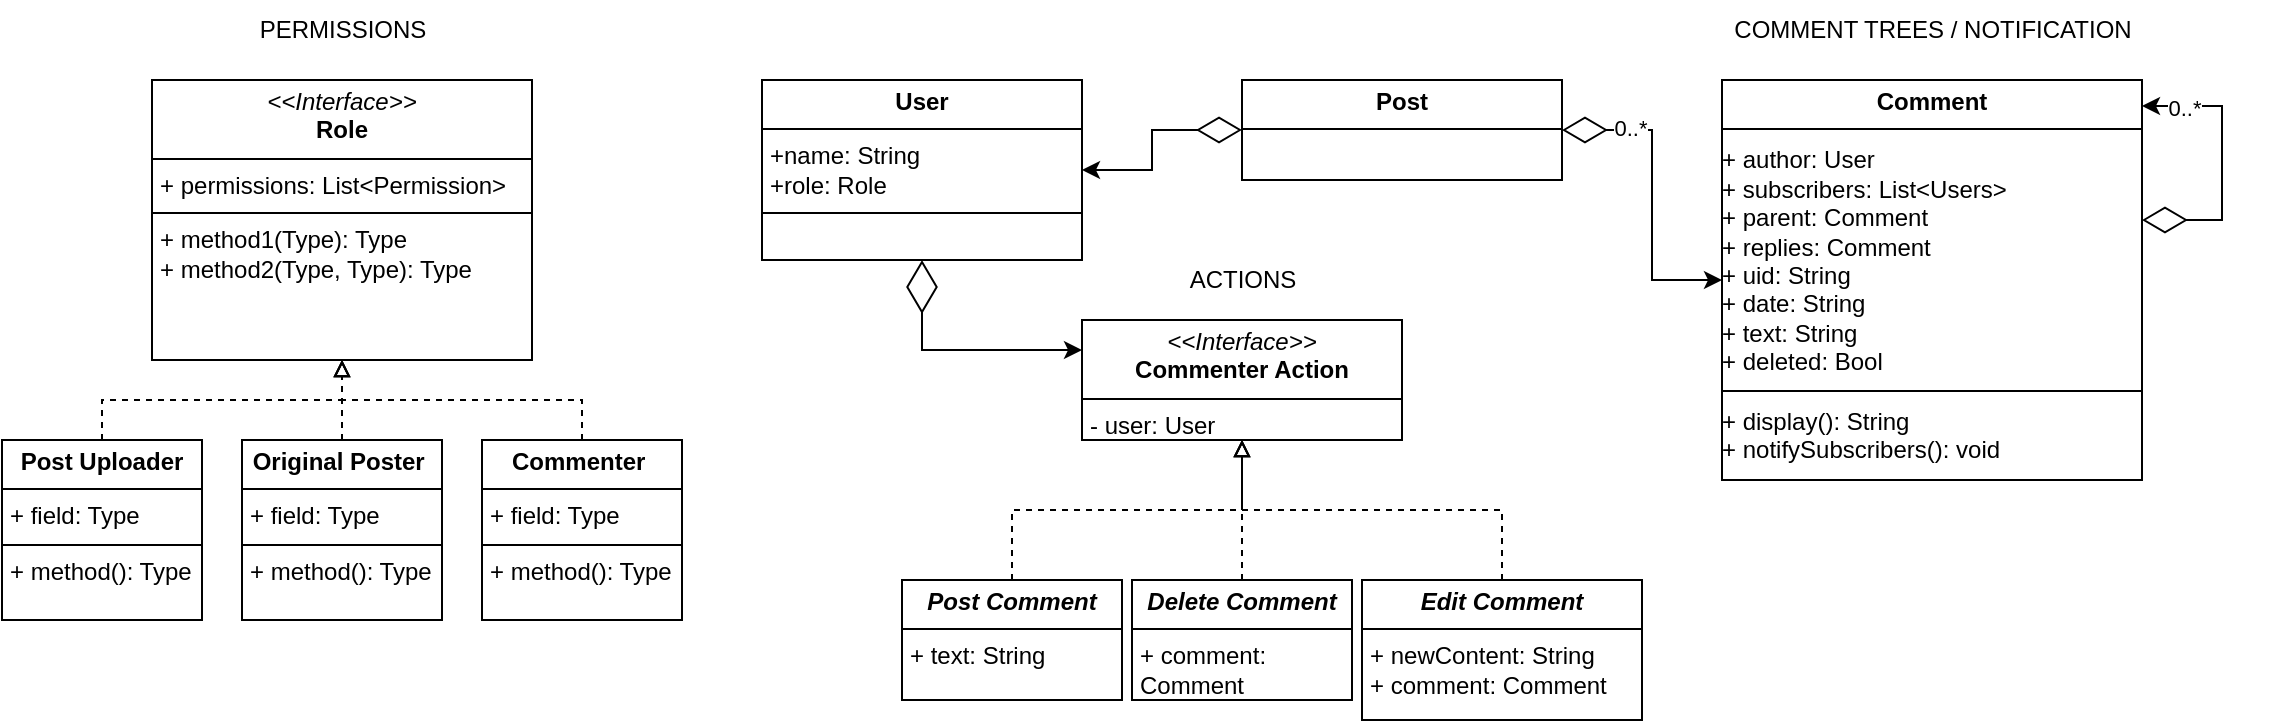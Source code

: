 <mxfile version="24.8.6">
  <diagram name="Page-1" id="dYeS0N-J2XbGxKYjIUa5">
    <mxGraphModel dx="2489" dy="896" grid="1" gridSize="10" guides="1" tooltips="1" connect="1" arrows="1" fold="1" page="1" pageScale="1" pageWidth="850" pageHeight="1100" math="0" shadow="0">
      <root>
        <mxCell id="0" />
        <mxCell id="1" parent="0" />
        <mxCell id="IfjuIOWjXW62O33DEMEJ-1" value="&lt;p style=&quot;margin:0px;margin-top:4px;text-align:center;&quot;&gt;&lt;b&gt;Comment&lt;/b&gt;&lt;/p&gt;&lt;hr style=&quot;border-style:solid;&quot; size=&quot;1&quot;&gt;&lt;div style=&quot;height:2px;&quot;&gt;&lt;/div&gt;&lt;div&gt;+ author: User&lt;br&gt;&lt;/div&gt;&lt;div&gt;+ subscribers: List&amp;lt;Users&amp;gt;&lt;/div&gt;&lt;div&gt;+ parent: Comment&lt;/div&gt;&lt;div&gt;+ replies: Comment&lt;/div&gt;&lt;div&gt;+ uid: String&lt;br&gt;&lt;/div&gt;&lt;div&gt;+ date: String&lt;br&gt;&lt;/div&gt;&lt;div&gt;+ text: String&lt;/div&gt;&lt;div&gt;+ deleted: Bool&lt;/div&gt;&lt;hr style=&quot;border-style:solid;&quot; size=&quot;1&quot;&gt;&lt;div style=&quot;height:2px;&quot;&gt;&lt;br&gt;&lt;/div&gt;&lt;div style=&quot;height:2px;&quot;&gt;+ display(): String&lt;br&gt;+ notifySubscribers(): void&lt;/div&gt;&lt;div style=&quot;height:2px;&quot;&gt;&lt;br&gt;&lt;/div&gt;" style="verticalAlign=top;align=left;overflow=fill;html=1;whiteSpace=wrap;" parent="1" vertex="1">
          <mxGeometry x="520" y="120" width="210" height="200" as="geometry" />
        </mxCell>
        <mxCell id="sb-2HTpANfwCJl85uCGh-1" style="edgeStyle=orthogonalEdgeStyle;rounded=0;orthogonalLoop=1;jettySize=auto;html=1;entryX=0;entryY=0.25;entryDx=0;entryDy=0;exitX=0.5;exitY=1;exitDx=0;exitDy=0;startArrow=diamondThin;startFill=0;startSize=24;" parent="1" source="IfjuIOWjXW62O33DEMEJ-4" target="IfjuIOWjXW62O33DEMEJ-6" edge="1">
          <mxGeometry relative="1" as="geometry" />
        </mxCell>
        <mxCell id="IfjuIOWjXW62O33DEMEJ-4" value="&lt;p style=&quot;margin:0px;margin-top:4px;text-align:center;&quot;&gt;&lt;b&gt;User&lt;/b&gt;&lt;/p&gt;&lt;hr style=&quot;border-style:solid;&quot; size=&quot;1&quot;&gt;&lt;p style=&quot;margin:0px;margin-left:4px;&quot;&gt;+name: String&lt;/p&gt;&lt;p style=&quot;margin:0px;margin-left:4px;&quot;&gt;+role: Role&lt;br&gt;&lt;/p&gt;&lt;hr style=&quot;border-style:solid;&quot; size=&quot;1&quot;&gt;&lt;p style=&quot;margin:0px;margin-left:4px;&quot;&gt;&lt;br&gt;&lt;/p&gt;" style="verticalAlign=top;align=left;overflow=fill;html=1;whiteSpace=wrap;" parent="1" vertex="1">
          <mxGeometry x="40" y="120" width="160" height="90" as="geometry" />
        </mxCell>
        <mxCell id="IfjuIOWjXW62O33DEMEJ-6" value="&lt;p style=&quot;margin:0px;margin-top:4px;text-align:center;&quot;&gt;&lt;i&gt;&amp;lt;&amp;lt;Interface&amp;gt;&amp;gt;&lt;/i&gt;&lt;br&gt;&lt;b&gt;Commenter Action&lt;/b&gt;&lt;br&gt;&lt;/p&gt;&lt;hr size=&quot;1&quot; style=&quot;border-style:solid;&quot;&gt;&lt;p style=&quot;margin:0px;margin-left:4px;&quot;&gt;- user: User&lt;/p&gt;" style="verticalAlign=top;align=left;overflow=fill;html=1;whiteSpace=wrap;" parent="1" vertex="1">
          <mxGeometry x="200" y="240" width="160" height="60" as="geometry" />
        </mxCell>
        <mxCell id="sb-2HTpANfwCJl85uCGh-2" style="edgeStyle=orthogonalEdgeStyle;rounded=0;orthogonalLoop=1;jettySize=auto;html=1;entryX=0.5;entryY=1;entryDx=0;entryDy=0;dashed=1;endArrow=block;endFill=0;" parent="1" source="IfjuIOWjXW62O33DEMEJ-14" target="IfjuIOWjXW62O33DEMEJ-6" edge="1">
          <mxGeometry relative="1" as="geometry" />
        </mxCell>
        <mxCell id="IfjuIOWjXW62O33DEMEJ-14" value="&lt;p style=&quot;margin:0px;margin-top:4px;text-align:center;&quot;&gt;&lt;b&gt;&lt;i&gt;Post Comment&lt;/i&gt;&lt;/b&gt;&lt;br&gt;&lt;/p&gt;&lt;hr size=&quot;1&quot; style=&quot;border-style:solid;&quot;&gt;&lt;p style=&quot;margin:0px;margin-left:4px;&quot;&gt;+ text: String&lt;/p&gt;" style="verticalAlign=top;align=left;overflow=fill;html=1;whiteSpace=wrap;" parent="1" vertex="1">
          <mxGeometry x="110" y="370" width="110" height="60" as="geometry" />
        </mxCell>
        <mxCell id="sb-2HTpANfwCJl85uCGh-3" style="edgeStyle=orthogonalEdgeStyle;rounded=0;orthogonalLoop=1;jettySize=auto;html=1;entryX=0.5;entryY=1;entryDx=0;entryDy=0;dashed=1;endArrow=block;endFill=0;" parent="1" source="IfjuIOWjXW62O33DEMEJ-17" target="IfjuIOWjXW62O33DEMEJ-6" edge="1">
          <mxGeometry relative="1" as="geometry" />
        </mxCell>
        <mxCell id="IfjuIOWjXW62O33DEMEJ-17" value="&lt;p style=&quot;margin:0px;margin-top:4px;text-align:center;&quot;&gt;&lt;b&gt;&lt;i&gt;Delete Comment&lt;/i&gt;&lt;/b&gt;&lt;br&gt;&lt;/p&gt;&lt;hr size=&quot;1&quot; style=&quot;border-style:solid;&quot;&gt;&lt;p style=&quot;margin:0px;margin-left:4px;&quot;&gt;+ comment: Comment&lt;/p&gt;" style="verticalAlign=top;align=left;overflow=fill;html=1;whiteSpace=wrap;" parent="1" vertex="1">
          <mxGeometry x="225" y="370" width="110" height="60" as="geometry" />
        </mxCell>
        <mxCell id="sb-2HTpANfwCJl85uCGh-4" style="edgeStyle=orthogonalEdgeStyle;rounded=0;orthogonalLoop=1;jettySize=auto;html=1;entryX=0.5;entryY=1;entryDx=0;entryDy=0;exitX=0.5;exitY=0;exitDx=0;exitDy=0;dashed=1;endArrow=block;endFill=0;" parent="1" source="IfjuIOWjXW62O33DEMEJ-18" target="IfjuIOWjXW62O33DEMEJ-6" edge="1">
          <mxGeometry relative="1" as="geometry" />
        </mxCell>
        <mxCell id="IfjuIOWjXW62O33DEMEJ-18" value="&lt;p style=&quot;margin:0px;margin-top:4px;text-align:center;&quot;&gt;&lt;b&gt;&lt;i&gt;Edit Comment&lt;/i&gt;&lt;/b&gt;&lt;br&gt;&lt;/p&gt;&lt;hr size=&quot;1&quot; style=&quot;border-style:solid;&quot;&gt;&lt;p style=&quot;margin:0px;margin-left:4px;&quot;&gt;+ newContent: String&lt;br&gt;+ comment: Comment&lt;/p&gt;" style="verticalAlign=top;align=left;overflow=fill;html=1;whiteSpace=wrap;" parent="1" vertex="1">
          <mxGeometry x="340" y="370" width="140" height="70" as="geometry" />
        </mxCell>
        <mxCell id="sb-2HTpANfwCJl85uCGh-5" style="edgeStyle=orthogonalEdgeStyle;rounded=0;orthogonalLoop=1;jettySize=auto;html=1;startArrow=diamondThin;startFill=0;startSize=20;" parent="1" source="IfjuIOWjXW62O33DEMEJ-19" target="IfjuIOWjXW62O33DEMEJ-4" edge="1">
          <mxGeometry relative="1" as="geometry" />
        </mxCell>
        <mxCell id="sb-2HTpANfwCJl85uCGh-6" style="edgeStyle=orthogonalEdgeStyle;rounded=0;orthogonalLoop=1;jettySize=auto;html=1;startArrow=diamondThin;startFill=0;startSize=20;" parent="1" source="IfjuIOWjXW62O33DEMEJ-19" target="IfjuIOWjXW62O33DEMEJ-1" edge="1">
          <mxGeometry relative="1" as="geometry" />
        </mxCell>
        <mxCell id="sb-2HTpANfwCJl85uCGh-7" value="0..*" style="edgeLabel;html=1;align=center;verticalAlign=middle;resizable=0;points=[];" parent="sb-2HTpANfwCJl85uCGh-6" vertex="1" connectable="0">
          <mxGeometry x="-0.565" y="1" relative="1" as="geometry">
            <mxPoint as="offset" />
          </mxGeometry>
        </mxCell>
        <mxCell id="IfjuIOWjXW62O33DEMEJ-19" value="&lt;p style=&quot;margin:0px;margin-top:4px;text-align:center;&quot;&gt;&lt;b&gt;Post&lt;/b&gt;&lt;/p&gt;&lt;hr style=&quot;border-style:solid;&quot; size=&quot;1&quot;&gt;" style="verticalAlign=top;align=left;overflow=fill;html=1;whiteSpace=wrap;" parent="1" vertex="1">
          <mxGeometry x="280" y="120" width="160" height="50" as="geometry" />
        </mxCell>
        <mxCell id="sb-2HTpANfwCJl85uCGh-10" value="&lt;p style=&quot;margin:0px;margin-top:4px;text-align:center;&quot;&gt;&lt;i&gt;&amp;lt;&amp;lt;Interface&amp;gt;&amp;gt;&lt;/i&gt;&lt;br&gt;&lt;b&gt;Role&lt;/b&gt;&lt;/p&gt;&lt;hr size=&quot;1&quot; style=&quot;border-style:solid;&quot;&gt;&lt;p style=&quot;margin:0px;margin-left:4px;&quot;&gt;+ permissions: List&amp;lt;Permission&amp;gt;&lt;/p&gt;&lt;hr size=&quot;1&quot; style=&quot;border-style:solid;&quot;&gt;&lt;p style=&quot;margin:0px;margin-left:4px;&quot;&gt;+ method1(Type): Type&lt;br&gt;+ method2(Type, Type): Type&lt;/p&gt;" style="verticalAlign=top;align=left;overflow=fill;html=1;whiteSpace=wrap;" parent="1" vertex="1">
          <mxGeometry x="-265" y="120" width="190" height="140" as="geometry" />
        </mxCell>
        <mxCell id="sb-2HTpANfwCJl85uCGh-11" value="PERMISSIONS" style="text;html=1;align=center;verticalAlign=middle;resizable=0;points=[];autosize=1;strokeColor=none;fillColor=none;" parent="1" vertex="1">
          <mxGeometry x="-225" y="80" width="110" height="30" as="geometry" />
        </mxCell>
        <mxCell id="sb-2HTpANfwCJl85uCGh-12" style="edgeStyle=orthogonalEdgeStyle;rounded=0;orthogonalLoop=1;jettySize=auto;html=1;startArrow=diamondThin;startFill=0;startSize=20;" parent="1" source="IfjuIOWjXW62O33DEMEJ-1" target="IfjuIOWjXW62O33DEMEJ-1" edge="1">
          <mxGeometry relative="1" as="geometry">
            <Array as="points">
              <mxPoint x="770" y="190" />
              <mxPoint x="770" y="133" />
            </Array>
          </mxGeometry>
        </mxCell>
        <mxCell id="sb-2HTpANfwCJl85uCGh-13" value="0..*" style="edgeLabel;html=1;align=center;verticalAlign=middle;resizable=0;points=[];" parent="sb-2HTpANfwCJl85uCGh-12" vertex="1" connectable="0">
          <mxGeometry x="0.774" y="1" relative="1" as="geometry">
            <mxPoint x="5" as="offset" />
          </mxGeometry>
        </mxCell>
        <mxCell id="sb-2HTpANfwCJl85uCGh-14" value="ACTIONS" style="text;html=1;align=center;verticalAlign=middle;resizable=0;points=[];autosize=1;strokeColor=none;fillColor=none;" parent="1" vertex="1">
          <mxGeometry x="240" y="205" width="80" height="30" as="geometry" />
        </mxCell>
        <mxCell id="sb-2HTpANfwCJl85uCGh-15" value="COMMENT TREES / NOTIFICATION" style="text;html=1;align=center;verticalAlign=middle;resizable=0;points=[];autosize=1;strokeColor=none;fillColor=none;" parent="1" vertex="1">
          <mxGeometry x="515" y="80" width="220" height="30" as="geometry" />
        </mxCell>
        <mxCell id="sb-2HTpANfwCJl85uCGh-21" style="edgeStyle=orthogonalEdgeStyle;rounded=0;orthogonalLoop=1;jettySize=auto;html=1;dashed=1;endArrow=block;endFill=0;" parent="1" source="sb-2HTpANfwCJl85uCGh-17" target="sb-2HTpANfwCJl85uCGh-10" edge="1">
          <mxGeometry relative="1" as="geometry" />
        </mxCell>
        <mxCell id="sb-2HTpANfwCJl85uCGh-17" value="&lt;p style=&quot;margin:0px;margin-top:4px;text-align:center;&quot;&gt;&lt;b&gt;Post Uploader&lt;/b&gt;&lt;/p&gt;&lt;hr size=&quot;1&quot; style=&quot;border-style:solid;&quot;&gt;&lt;p style=&quot;margin:0px;margin-left:4px;&quot;&gt;+ field: Type&lt;/p&gt;&lt;hr size=&quot;1&quot; style=&quot;border-style:solid;&quot;&gt;&lt;p style=&quot;margin:0px;margin-left:4px;&quot;&gt;+ method(): Type&lt;/p&gt;" style="verticalAlign=top;align=left;overflow=fill;html=1;whiteSpace=wrap;" parent="1" vertex="1">
          <mxGeometry x="-340" y="300" width="100" height="90" as="geometry" />
        </mxCell>
        <mxCell id="sb-2HTpANfwCJl85uCGh-22" style="edgeStyle=orthogonalEdgeStyle;rounded=0;orthogonalLoop=1;jettySize=auto;html=1;dashed=1;endArrow=block;endFill=0;" parent="1" source="sb-2HTpANfwCJl85uCGh-19" target="sb-2HTpANfwCJl85uCGh-10" edge="1">
          <mxGeometry relative="1" as="geometry" />
        </mxCell>
        <mxCell id="sb-2HTpANfwCJl85uCGh-19" value="&lt;p style=&quot;margin:0px;margin-top:4px;text-align:center;&quot;&gt;&lt;b&gt;Original Poster&lt;/b&gt;&lt;b style=&quot;background-color: initial;&quot;&gt;&amp;nbsp;&lt;/b&gt;&lt;/p&gt;&lt;hr size=&quot;1&quot; style=&quot;border-style:solid;&quot;&gt;&lt;p style=&quot;margin:0px;margin-left:4px;&quot;&gt;+ field: Type&lt;/p&gt;&lt;hr size=&quot;1&quot; style=&quot;border-style:solid;&quot;&gt;&lt;p style=&quot;margin:0px;margin-left:4px;&quot;&gt;+ method(): Type&lt;/p&gt;" style="verticalAlign=top;align=left;overflow=fill;html=1;whiteSpace=wrap;" parent="1" vertex="1">
          <mxGeometry x="-220" y="300" width="100" height="90" as="geometry" />
        </mxCell>
        <mxCell id="sb-2HTpANfwCJl85uCGh-23" style="edgeStyle=orthogonalEdgeStyle;rounded=0;orthogonalLoop=1;jettySize=auto;html=1;dashed=1;endArrow=block;endFill=0;" parent="1" source="sb-2HTpANfwCJl85uCGh-20" target="sb-2HTpANfwCJl85uCGh-10" edge="1">
          <mxGeometry relative="1" as="geometry" />
        </mxCell>
        <mxCell id="sb-2HTpANfwCJl85uCGh-20" value="&lt;p style=&quot;margin:0px;margin-top:4px;text-align:center;&quot;&gt;&lt;b style=&quot;background-color: initial;&quot;&gt;Commenter&amp;nbsp;&lt;/b&gt;&lt;/p&gt;&lt;hr size=&quot;1&quot; style=&quot;border-style:solid;&quot;&gt;&lt;p style=&quot;margin:0px;margin-left:4px;&quot;&gt;+ field: Type&lt;/p&gt;&lt;hr size=&quot;1&quot; style=&quot;border-style:solid;&quot;&gt;&lt;p style=&quot;margin:0px;margin-left:4px;&quot;&gt;+ method(): Type&lt;/p&gt;" style="verticalAlign=top;align=left;overflow=fill;html=1;whiteSpace=wrap;" parent="1" vertex="1">
          <mxGeometry x="-100" y="300" width="100" height="90" as="geometry" />
        </mxCell>
      </root>
    </mxGraphModel>
  </diagram>
</mxfile>
